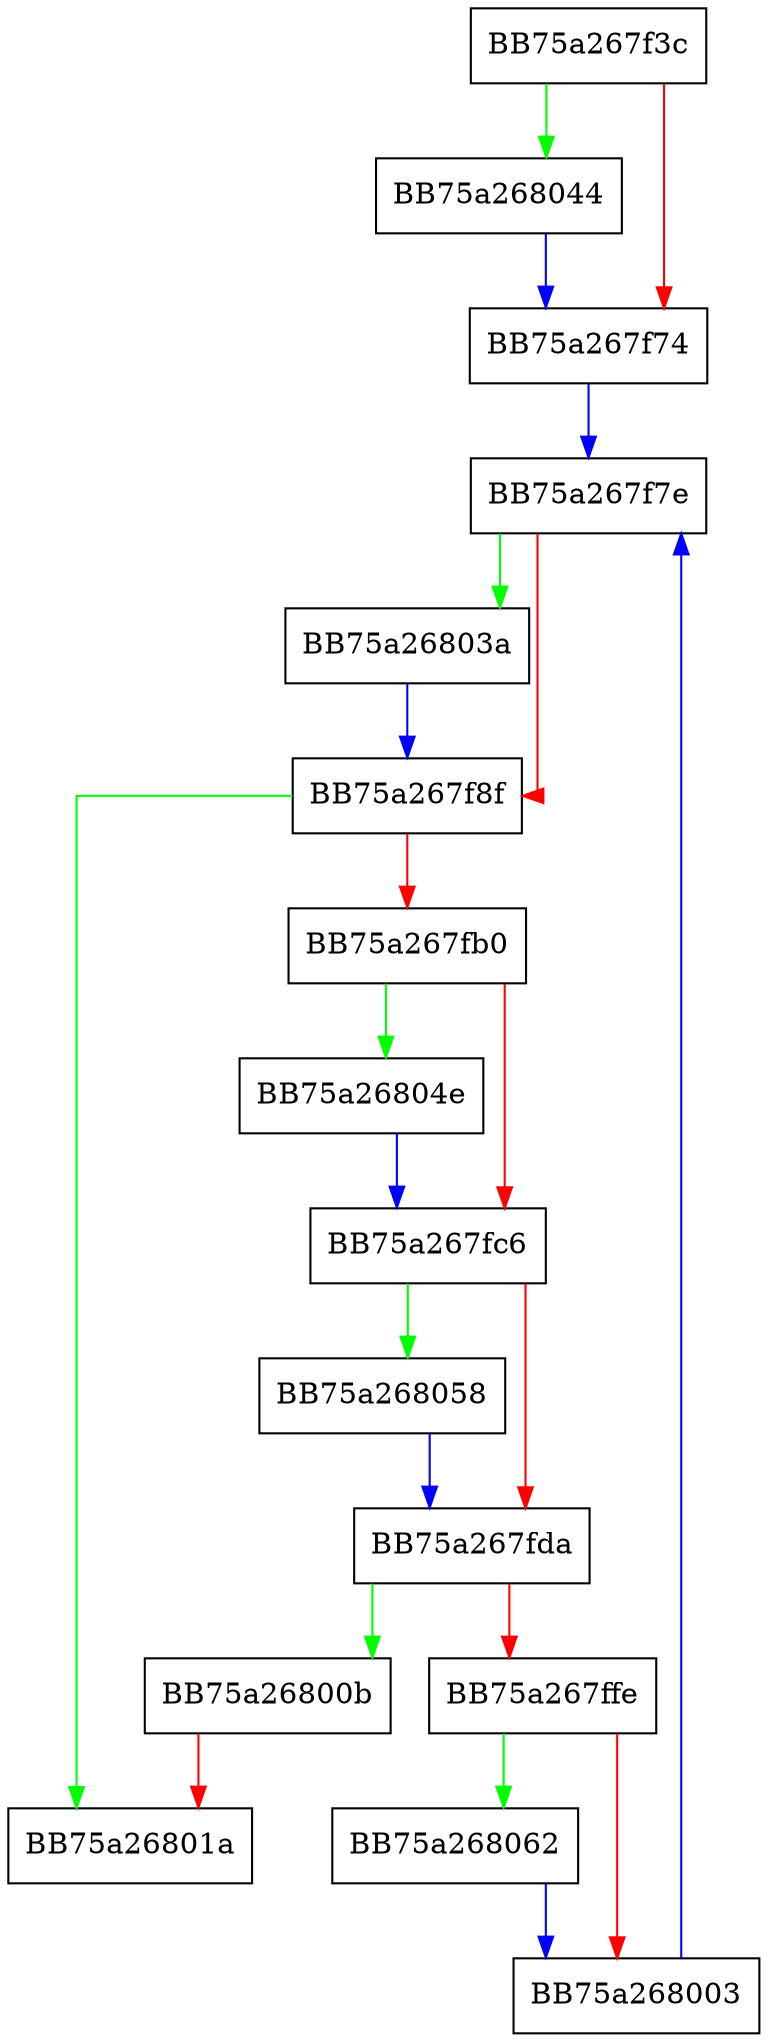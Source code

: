 digraph decode {
  node [shape="box"];
  graph [splines=ortho];
  BB75a267f3c -> BB75a268044 [color="green"];
  BB75a267f3c -> BB75a267f74 [color="red"];
  BB75a267f74 -> BB75a267f7e [color="blue"];
  BB75a267f7e -> BB75a26803a [color="green"];
  BB75a267f7e -> BB75a267f8f [color="red"];
  BB75a267f8f -> BB75a26801a [color="green"];
  BB75a267f8f -> BB75a267fb0 [color="red"];
  BB75a267fb0 -> BB75a26804e [color="green"];
  BB75a267fb0 -> BB75a267fc6 [color="red"];
  BB75a267fc6 -> BB75a268058 [color="green"];
  BB75a267fc6 -> BB75a267fda [color="red"];
  BB75a267fda -> BB75a26800b [color="green"];
  BB75a267fda -> BB75a267ffe [color="red"];
  BB75a267ffe -> BB75a268062 [color="green"];
  BB75a267ffe -> BB75a268003 [color="red"];
  BB75a268003 -> BB75a267f7e [color="blue"];
  BB75a26800b -> BB75a26801a [color="red"];
  BB75a26803a -> BB75a267f8f [color="blue"];
  BB75a268044 -> BB75a267f74 [color="blue"];
  BB75a26804e -> BB75a267fc6 [color="blue"];
  BB75a268058 -> BB75a267fda [color="blue"];
  BB75a268062 -> BB75a268003 [color="blue"];
}